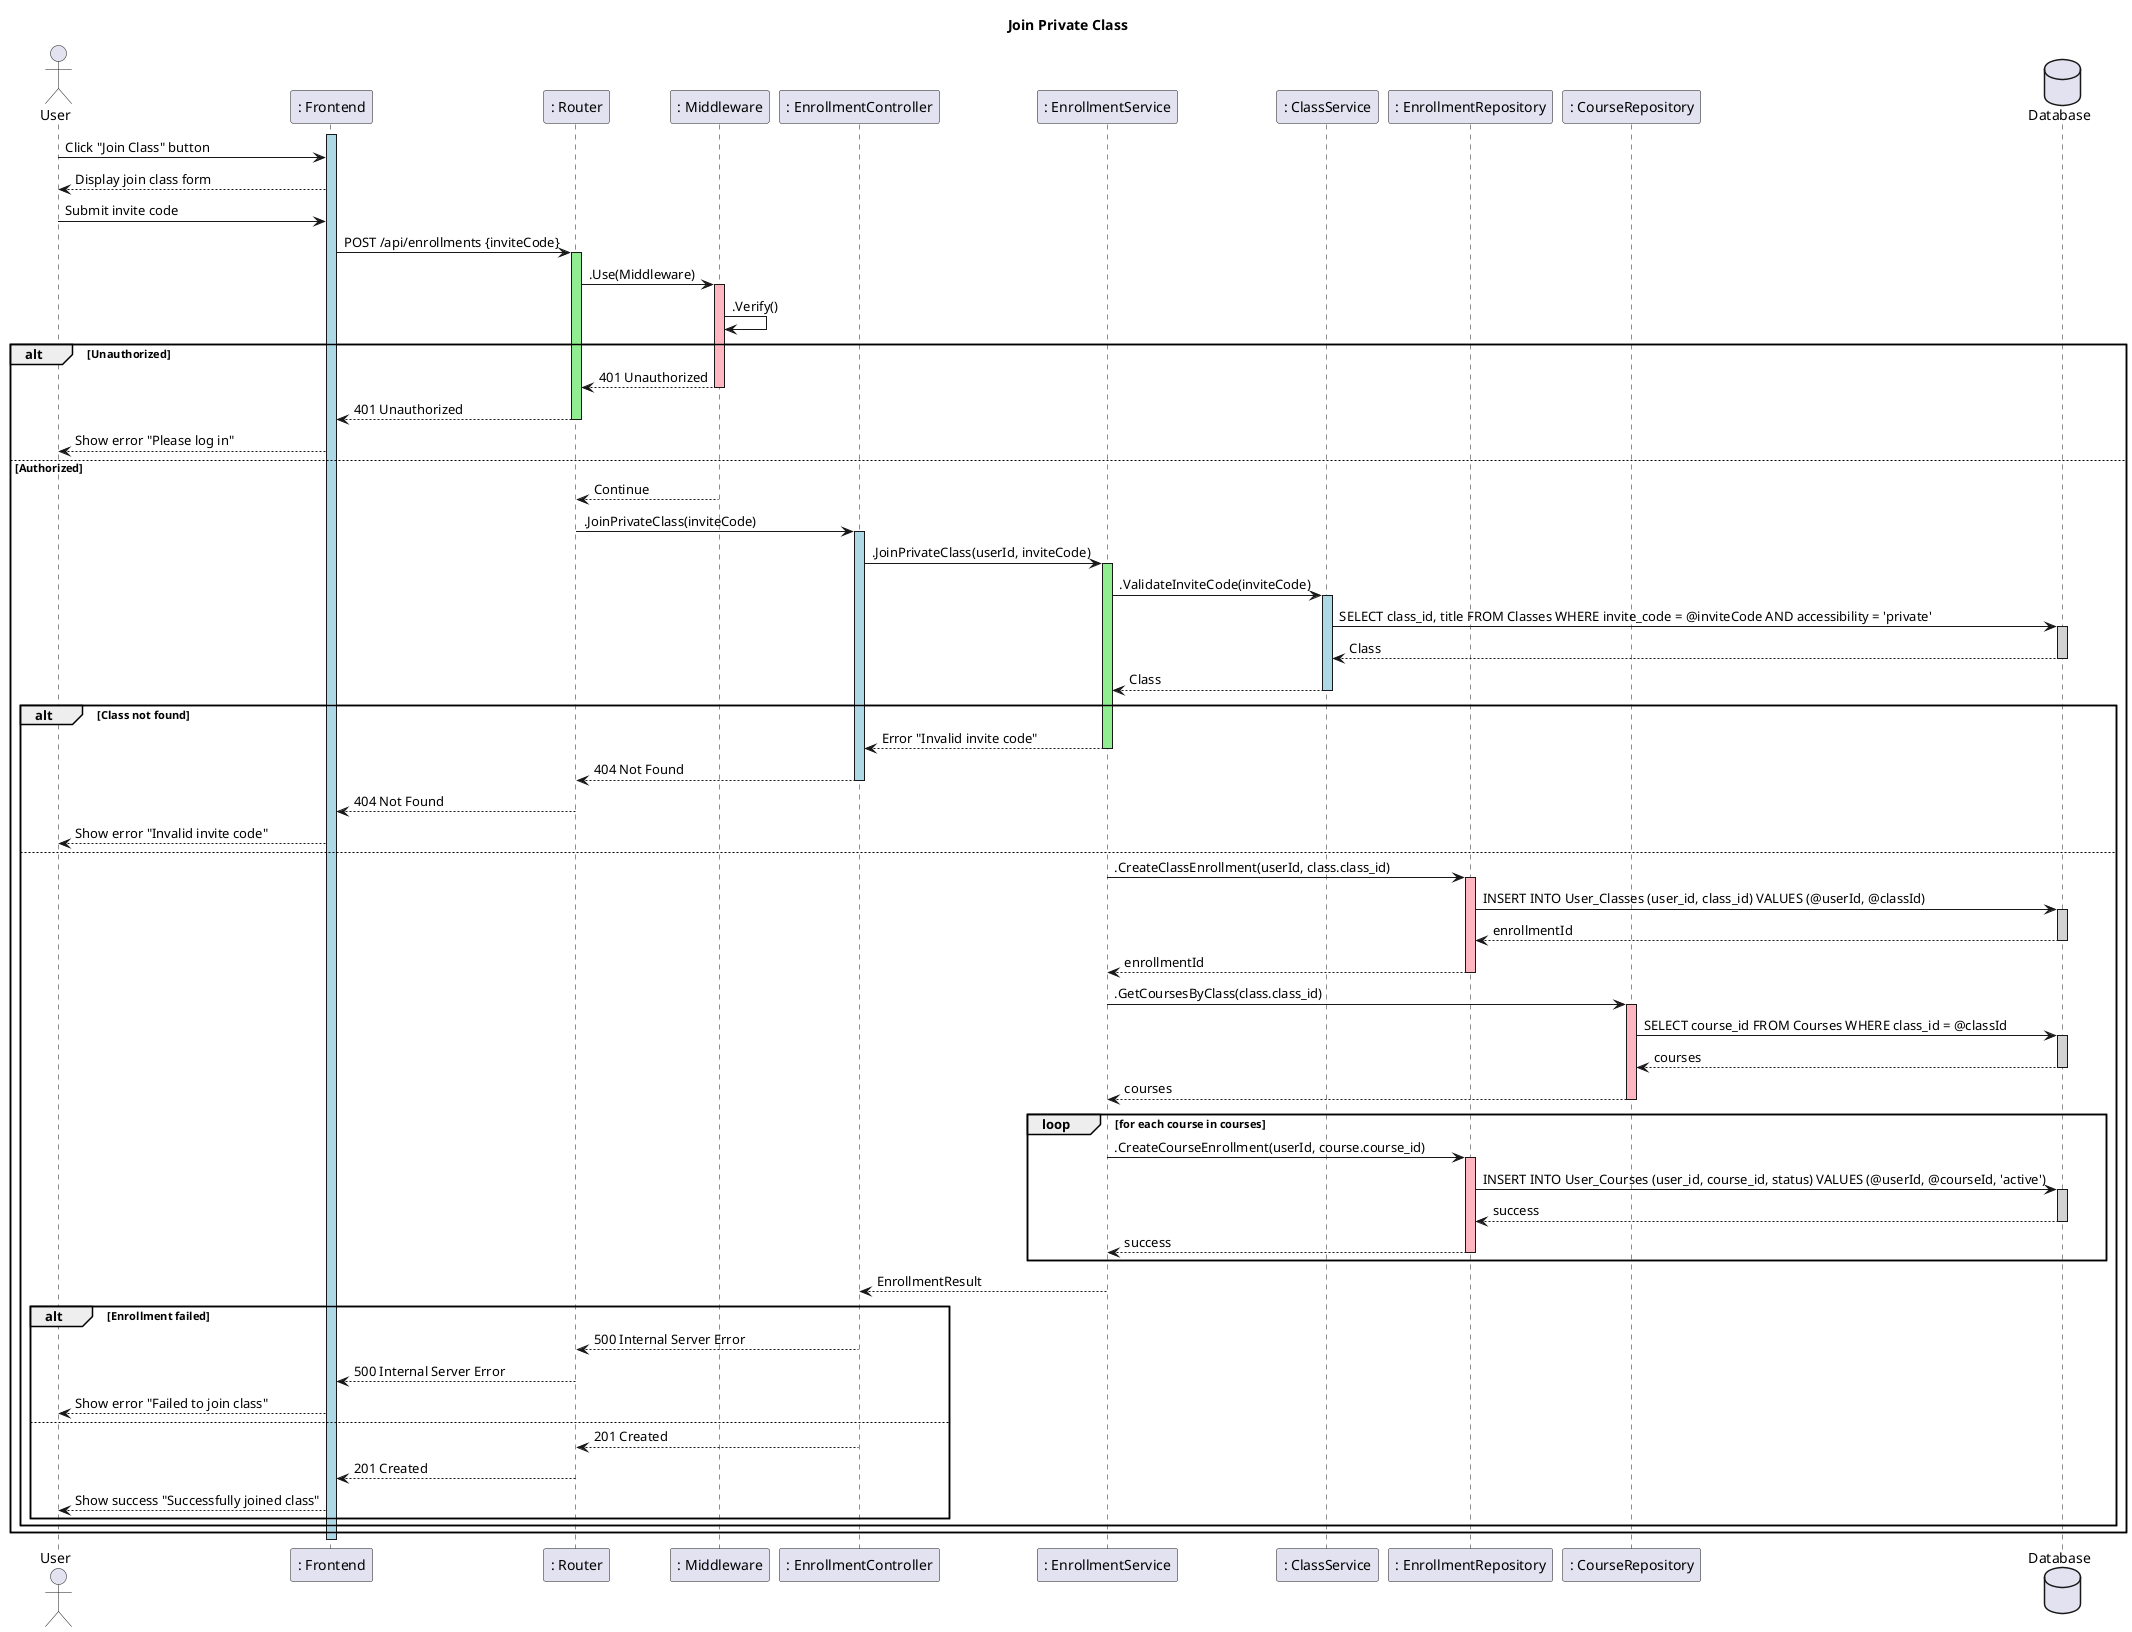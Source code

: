 @startuml SequenceDiagram
title Join Private Class

actor User

participant ": Frontend" as Frontend
participant ": Router" as Router
participant ": Middleware" as Middleware
participant ": EnrollmentController" as EnrollmentController
participant ": EnrollmentService" as EnrollmentService
participant ": ClassService" as ClassService
participant ": EnrollmentRepository" as EnrollmentRepository
participant ": CourseRepository" as CourseRepository
database Database

activate Frontend #LightBlue

' 1. User initiates join class flow
User -> Frontend: Click "Join Class" button
Frontend --> User: Display join class form

' 2. User submits invite code
User -> Frontend: Submit invite code
Frontend -> Router: POST /api/enrollments {inviteCode}
activate Router #LightGreen

' 3. Authentication check
Router -> Middleware: .Use(Middleware)
activate Middleware #LightPink
Middleware -> Middleware: .Verify()
alt Unauthorized
  Middleware --> Router: 401 Unauthorized
  deactivate Middleware
  Router --> Frontend: 401 Unauthorized
  deactivate Router
  Frontend --> User: Show error "Please log in"
else Authorized
  Middleware --> Router: Continue
  deactivate Middleware

  ' 4. Process enrollment
  Router -> EnrollmentController: .JoinPrivateClass(inviteCode)
  activate EnrollmentController #LightBlue

  EnrollmentController -> EnrollmentService: .JoinPrivateClass(userId, inviteCode)
  activate EnrollmentService #LightGreen

  ' 5. Validate invite code
  EnrollmentService -> ClassService: .ValidateInviteCode(inviteCode)
  activate ClassService #LightBlue
  ClassService -> Database: SELECT class_id, title FROM Classes WHERE invite_code = @inviteCode AND accessibility = 'private'
  activate Database #LightGray
  Database --> ClassService: Class
  deactivate Database
  ClassService --> EnrollmentService: Class
  deactivate ClassService

  alt Class not found
    EnrollmentService --> EnrollmentController: Error "Invalid invite code"
    deactivate EnrollmentService
    EnrollmentController --> Router: 404 Not Found
    deactivate EnrollmentController
    Router --> Frontend: 404 Not Found
    deactivate Router
    Frontend --> User: Show error "Invalid invite code"
  else
    ' 6. Create class enrollment
    EnrollmentService -> EnrollmentRepository: .CreateClassEnrollment(userId, class.class_id)
    activate EnrollmentRepository #LightPink
    EnrollmentRepository -> Database: INSERT INTO User_Classes (user_id, class_id) VALUES (@userId, @classId)
    activate Database #LightGray
    Database --> EnrollmentRepository: enrollmentId
    deactivate Database
    EnrollmentRepository --> EnrollmentService: enrollmentId
    deactivate EnrollmentRepository

    ' 7. Get courses for this class
    EnrollmentService -> CourseRepository: .GetCoursesByClass(class.class_id)
    activate CourseRepository #LightPink
    CourseRepository -> Database: SELECT course_id FROM Courses WHERE class_id = @classId
    activate Database #LightGray
    Database --> CourseRepository: courses
    deactivate Database
    CourseRepository --> EnrollmentService: courses
    deactivate CourseRepository

    ' 8. Enroll in all courses
    loop for each course in courses
      EnrollmentService -> EnrollmentRepository: .CreateCourseEnrollment(userId, course.course_id)
      activate EnrollmentRepository #LightPink
      EnrollmentRepository -> Database: INSERT INTO User_Courses (user_id, course_id, status) VALUES (@userId, @courseId, 'active')
      activate Database #LightGray
      Database --> EnrollmentRepository: success
      deactivate Database
      EnrollmentRepository --> EnrollmentService: success
      deactivate EnrollmentRepository
    end

    EnrollmentService --> EnrollmentController: EnrollmentResult
    deactivate EnrollmentService

    ' 9. Handle response
    alt Enrollment failed
      EnrollmentController --> Router: 500 Internal Server Error
      deactivate EnrollmentController
      Router --> Frontend: 500 Internal Server Error
      deactivate Router
      Frontend --> User: Show error "Failed to join class"
    else
      EnrollmentController --> Router: 201 Created
      deactivate EnrollmentController
      Router --> Frontend: 201 Created
      deactivate Router
      Frontend --> User: Show success "Successfully joined class"
    end
  end
end

deactivate Frontend
@enduml